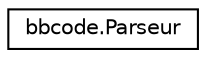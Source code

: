 digraph "Graphical Class Hierarchy"
{
 // LATEX_PDF_SIZE
  edge [fontname="Helvetica",fontsize="10",labelfontname="Helvetica",labelfontsize="10"];
  node [fontname="Helvetica",fontsize="10",shape=record];
  rankdir="LR";
  Node0 [label="bbcode.Parseur",height=0.2,width=0.4,color="black", fillcolor="white", style="filled",URL="$classbbcode_1_1_parseur.html",tooltip=" "];
}

